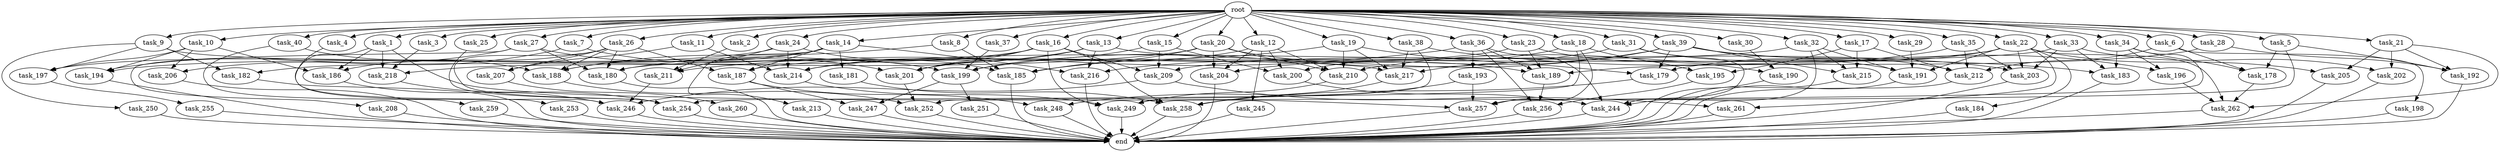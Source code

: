 digraph G {
  task_189 [size="15461882265.600000"];
  task_15 [size="10.240000"];
  task_7 [size="10.240000"];
  task_9 [size="10.240000"];
  task_40 [size="10.240000"];
  task_183 [size="1889785610.240000"];
  task_4 [size="10.240000"];
  task_179 [size="17695265259.520000"];
  task_245 [size="1374389534.720000"];
  task_13 [size="10.240000"];
  task_16 [size="10.240000"];
  task_14 [size="10.240000"];
  task_253 [size="1374389534.720000"];
  task_3 [size="10.240000"];
  task_204 [size="15461882265.600000"];
  task_192 [size="13829794693.120001"];
  task_5 [size="10.240000"];
  task_199 [size="12541304504.320000"];
  task_20 [size="10.240000"];
  task_213 [size="1374389534.720000"];
  task_26 [size="10.240000"];
  task_28 [size="10.240000"];
  task_19 [size="10.240000"];
  task_203 [size="12197707120.639999"];
  task_208 [size="4209067950.080000"];
  task_2 [size="10.240000"];
  task_186 [size="15461882265.600000"];
  task_251 [size="4209067950.080000"];
  task_185 [size="13572096655.360001"];
  task_1 [size="10.240000"];
  task_25 [size="10.240000"];
  task_190 [size="2748779069.440000"];
  task_201 [size="14173392076.800001"];
  task_36 [size="10.240000"];
  task_31 [size="10.240000"];
  task_188 [size="16234976378.880001"];
  task_191 [size="19842748907.520000"];
  task_23 [size="10.240000"];
  task_261 [size="2491081031.680000"];
  task_194 [size="18296560680.959999"];
  task_193 [size="5497558138.880000"];
  task_215 [size="17952963297.279999"];
  task_29 [size="10.240000"];
  task_257 [size="9019431321.600000"];
  task_30 [size="10.240000"];
  task_205 [size="10737418240.000000"];
  task_197 [size="13142599925.760000"];
  task_195 [size="2147483648.000000"];
  task_39 [size="10.240000"];
  task_180 [size="15547781611.520000"];
  task_209 [size="9448928051.200001"];
  task_217 [size="20529943674.880001"];
  task_210 [size="18038862643.200001"];
  task_184 [size="2147483648.000000"];
  task_244 [size="23192823398.400002"];
  task_24 [size="10.240000"];
  task_18 [size="10.240000"];
  task_218 [size="4810363371.520000"];
  task_255 [size="3092376453.120000"];
  task_249 [size="10479720202.240000"];
  task_254 [size="13142599925.760000"];
  task_260 [size="5497558138.880000"];
  task_32 [size="10.240000"];
  task_12 [size="10.240000"];
  task_22 [size="10.240000"];
  task_248 [size="8589934592.000000"];
  task_21 [size="10.240000"];
  task_262 [size="18038862643.200001"];
  task_256 [size="7043746365.440001"];
  task_200 [size="6957847019.520000"];
  task_212 [size="19069654794.240002"];
  task_259 [size="8589934592.000000"];
  task_246 [size="18038862643.200001"];
  task_216 [size="15461882265.600000"];
  task_8 [size="10.240000"];
  task_34 [size="10.240000"];
  root [size="0.000000"];
  task_17 [size="10.240000"];
  task_214 [size="14173392076.800001"];
  end [size="0.000000"];
  task_202 [size="8933531975.680000"];
  task_10 [size="10.240000"];
  task_207 [size="7645041786.880000"];
  task_27 [size="10.240000"];
  task_182 [size="5583457484.800000"];
  task_6 [size="10.240000"];
  task_37 [size="10.240000"];
  task_35 [size="10.240000"];
  task_33 [size="10.240000"];
  task_178 [size="8418135900.160000"];
  task_38 [size="10.240000"];
  task_181 [size="1374389534.720000"];
  task_196 [size="9363028705.280001"];
  task_198 [size="5497558138.880000"];
  task_247 [size="7301444403.200000"];
  task_206 [size="11682311045.120001"];
  task_187 [size="8246337208.320000"];
  task_211 [size="6184752906.240000"];
  task_11 [size="10.240000"];
  task_258 [size="16406775070.720001"];
  task_250 [size="4209067950.080000"];
  task_252 [size="7043746365.440001"];

  task_189 -> task_256 [size="75497472.000000"];
  task_15 -> task_209 [size="411041792.000000"];
  task_15 -> task_199 [size="411041792.000000"];
  task_15 -> task_200 [size="411041792.000000"];
  task_7 -> task_199 [size="301989888.000000"];
  task_7 -> task_206 [size="301989888.000000"];
  task_9 -> task_197 [size="411041792.000000"];
  task_9 -> task_250 [size="411041792.000000"];
  task_9 -> task_217 [size="411041792.000000"];
  task_9 -> task_182 [size="411041792.000000"];
  task_40 -> task_188 [size="838860800.000000"];
  task_40 -> task_259 [size="838860800.000000"];
  task_183 -> end [size="1.000000"];
  task_4 -> task_246 [size="209715200.000000"];
  task_179 -> task_258 [size="411041792.000000"];
  task_245 -> end [size="1.000000"];
  task_13 -> task_203 [size="536870912.000000"];
  task_13 -> task_180 [size="536870912.000000"];
  task_13 -> task_216 [size="536870912.000000"];
  task_13 -> task_201 [size="536870912.000000"];
  task_16 -> task_209 [size="301989888.000000"];
  task_16 -> task_249 [size="301989888.000000"];
  task_16 -> task_258 [size="301989888.000000"];
  task_16 -> task_201 [size="301989888.000000"];
  task_16 -> task_214 [size="301989888.000000"];
  task_16 -> task_218 [size="301989888.000000"];
  task_14 -> task_181 [size="134217728.000000"];
  task_14 -> task_182 [size="134217728.000000"];
  task_14 -> task_188 [size="134217728.000000"];
  task_14 -> task_216 [size="134217728.000000"];
  task_14 -> task_213 [size="134217728.000000"];
  task_14 -> task_187 [size="134217728.000000"];
  task_253 -> end [size="1.000000"];
  task_3 -> task_218 [size="33554432.000000"];
  task_204 -> end [size="1.000000"];
  task_192 -> end [size="1.000000"];
  task_5 -> task_178 [size="209715200.000000"];
  task_5 -> task_192 [size="209715200.000000"];
  task_5 -> task_249 [size="209715200.000000"];
  task_199 -> task_247 [size="411041792.000000"];
  task_199 -> task_251 [size="411041792.000000"];
  task_20 -> task_189 [size="536870912.000000"];
  task_20 -> task_204 [size="536870912.000000"];
  task_20 -> task_194 [size="536870912.000000"];
  task_20 -> task_210 [size="536870912.000000"];
  task_20 -> task_185 [size="536870912.000000"];
  task_213 -> end [size="1.000000"];
  task_26 -> task_188 [size="536870912.000000"];
  task_26 -> task_207 [size="536870912.000000"];
  task_26 -> task_254 [size="536870912.000000"];
  task_26 -> task_186 [size="536870912.000000"];
  task_26 -> task_180 [size="536870912.000000"];
  task_26 -> task_187 [size="536870912.000000"];
  task_28 -> task_189 [size="301989888.000000"];
  task_28 -> task_192 [size="301989888.000000"];
  task_19 -> task_179 [size="679477248.000000"];
  task_19 -> task_217 [size="679477248.000000"];
  task_19 -> task_210 [size="679477248.000000"];
  task_19 -> task_185 [size="679477248.000000"];
  task_203 -> end [size="1.000000"];
  task_208 -> end [size="1.000000"];
  task_2 -> task_211 [size="33554432.000000"];
  task_186 -> task_246 [size="838860800.000000"];
  task_251 -> end [size="1.000000"];
  task_185 -> end [size="1.000000"];
  task_1 -> task_186 [size="134217728.000000"];
  task_1 -> task_257 [size="134217728.000000"];
  task_1 -> task_218 [size="134217728.000000"];
  task_1 -> task_253 [size="134217728.000000"];
  task_25 -> task_254 [size="536870912.000000"];
  task_190 -> end [size="1.000000"];
  task_201 -> task_252 [size="75497472.000000"];
  task_36 -> task_211 [size="536870912.000000"];
  task_36 -> task_189 [size="536870912.000000"];
  task_36 -> task_244 [size="536870912.000000"];
  task_36 -> task_256 [size="536870912.000000"];
  task_36 -> task_193 [size="536870912.000000"];
  task_31 -> task_244 [size="209715200.000000"];
  task_31 -> task_199 [size="209715200.000000"];
  task_31 -> task_191 [size="209715200.000000"];
  task_188 -> task_252 [size="536870912.000000"];
  task_191 -> end [size="1.000000"];
  task_23 -> task_189 [size="134217728.000000"];
  task_23 -> task_190 [size="134217728.000000"];
  task_23 -> task_187 [size="134217728.000000"];
  task_261 -> end [size="1.000000"];
  task_194 -> end [size="1.000000"];
  task_193 -> task_257 [size="536870912.000000"];
  task_193 -> task_248 [size="536870912.000000"];
  task_215 -> end [size="1.000000"];
  task_29 -> task_191 [size="679477248.000000"];
  task_257 -> end [size="1.000000"];
  task_30 -> task_190 [size="134217728.000000"];
  task_205 -> end [size="1.000000"];
  task_197 -> task_255 [size="301989888.000000"];
  task_195 -> task_256 [size="75497472.000000"];
  task_39 -> task_196 [size="838860800.000000"];
  task_39 -> task_217 [size="838860800.000000"];
  task_39 -> task_215 [size="838860800.000000"];
  task_39 -> task_212 [size="838860800.000000"];
  task_39 -> task_179 [size="838860800.000000"];
  task_39 -> task_204 [size="838860800.000000"];
  task_39 -> task_216 [size="838860800.000000"];
  task_180 -> end [size="1.000000"];
  task_209 -> task_246 [size="33554432.000000"];
  task_209 -> task_261 [size="33554432.000000"];
  task_217 -> task_258 [size="679477248.000000"];
  task_210 -> task_249 [size="301989888.000000"];
  task_184 -> end [size="1.000000"];
  task_244 -> end [size="1.000000"];
  task_24 -> task_197 [size="33554432.000000"];
  task_24 -> task_211 [size="33554432.000000"];
  task_24 -> task_214 [size="33554432.000000"];
  task_24 -> task_185 [size="33554432.000000"];
  task_18 -> task_195 [size="134217728.000000"];
  task_18 -> task_200 [size="134217728.000000"];
  task_18 -> task_254 [size="134217728.000000"];
  task_18 -> task_257 [size="134217728.000000"];
  task_218 -> task_254 [size="75497472.000000"];
  task_255 -> end [size="1.000000"];
  task_249 -> end [size="1.000000"];
  task_254 -> end [size="1.000000"];
  task_260 -> end [size="1.000000"];
  task_32 -> task_244 [size="838860800.000000"];
  task_32 -> task_191 [size="838860800.000000"];
  task_32 -> task_215 [size="838860800.000000"];
  task_32 -> task_214 [size="838860800.000000"];
  task_12 -> task_201 [size="134217728.000000"];
  task_12 -> task_204 [size="134217728.000000"];
  task_12 -> task_200 [size="134217728.000000"];
  task_12 -> task_210 [size="134217728.000000"];
  task_12 -> task_245 [size="134217728.000000"];
  task_22 -> task_209 [size="209715200.000000"];
  task_22 -> task_261 [size="209715200.000000"];
  task_22 -> task_191 [size="209715200.000000"];
  task_22 -> task_184 [size="209715200.000000"];
  task_22 -> task_203 [size="209715200.000000"];
  task_22 -> task_179 [size="209715200.000000"];
  task_22 -> task_262 [size="209715200.000000"];
  task_22 -> task_205 [size="209715200.000000"];
  task_248 -> end [size="1.000000"];
  task_21 -> task_202 [size="838860800.000000"];
  task_21 -> task_192 [size="838860800.000000"];
  task_21 -> task_262 [size="838860800.000000"];
  task_21 -> task_205 [size="838860800.000000"];
  task_262 -> end [size="1.000000"];
  task_256 -> end [size="1.000000"];
  task_200 -> task_244 [size="679477248.000000"];
  task_212 -> end [size="1.000000"];
  task_259 -> end [size="1.000000"];
  task_246 -> end [size="1.000000"];
  task_216 -> end [size="1.000000"];
  task_8 -> task_188 [size="75497472.000000"];
  task_8 -> task_185 [size="75497472.000000"];
  task_34 -> task_178 [size="75497472.000000"];
  task_34 -> task_196 [size="75497472.000000"];
  task_34 -> task_183 [size="75497472.000000"];
  task_34 -> task_257 [size="75497472.000000"];
  root -> task_39 [size="1.000000"];
  root -> task_26 [size="1.000000"];
  root -> task_8 [size="1.000000"];
  root -> task_34 [size="1.000000"];
  root -> task_28 [size="1.000000"];
  root -> task_15 [size="1.000000"];
  root -> task_2 [size="1.000000"];
  root -> task_17 [size="1.000000"];
  root -> task_9 [size="1.000000"];
  root -> task_6 [size="1.000000"];
  root -> task_40 [size="1.000000"];
  root -> task_10 [size="1.000000"];
  root -> task_27 [size="1.000000"];
  root -> task_7 [size="1.000000"];
  root -> task_4 [size="1.000000"];
  root -> task_24 [size="1.000000"];
  root -> task_25 [size="1.000000"];
  root -> task_18 [size="1.000000"];
  root -> task_20 [size="1.000000"];
  root -> task_35 [size="1.000000"];
  root -> task_13 [size="1.000000"];
  root -> task_31 [size="1.000000"];
  root -> task_14 [size="1.000000"];
  root -> task_1 [size="1.000000"];
  root -> task_23 [size="1.000000"];
  root -> task_11 [size="1.000000"];
  root -> task_3 [size="1.000000"];
  root -> task_37 [size="1.000000"];
  root -> task_29 [size="1.000000"];
  root -> task_32 [size="1.000000"];
  root -> task_5 [size="1.000000"];
  root -> task_12 [size="1.000000"];
  root -> task_38 [size="1.000000"];
  root -> task_22 [size="1.000000"];
  root -> task_19 [size="1.000000"];
  root -> task_33 [size="1.000000"];
  root -> task_36 [size="1.000000"];
  root -> task_21 [size="1.000000"];
  root -> task_16 [size="1.000000"];
  root -> task_30 [size="1.000000"];
  task_17 -> task_215 [size="75497472.000000"];
  task_17 -> task_195 [size="75497472.000000"];
  task_17 -> task_212 [size="75497472.000000"];
  task_214 -> task_249 [size="209715200.000000"];
  task_202 -> end [size="1.000000"];
  task_10 -> task_197 [size="838860800.000000"];
  task_10 -> task_186 [size="838860800.000000"];
  task_10 -> task_194 [size="838860800.000000"];
  task_10 -> task_206 [size="838860800.000000"];
  task_207 -> task_260 [size="536870912.000000"];
  task_27 -> task_180 [size="411041792.000000"];
  task_27 -> task_208 [size="411041792.000000"];
  task_27 -> task_194 [size="411041792.000000"];
  task_27 -> task_201 [size="411041792.000000"];
  task_182 -> end [size="1.000000"];
  task_6 -> task_178 [size="536870912.000000"];
  task_6 -> task_198 [size="536870912.000000"];
  task_6 -> task_212 [size="536870912.000000"];
  task_37 -> task_199 [size="301989888.000000"];
  task_35 -> task_203 [size="411041792.000000"];
  task_35 -> task_210 [size="411041792.000000"];
  task_35 -> task_212 [size="411041792.000000"];
  task_33 -> task_202 [size="33554432.000000"];
  task_33 -> task_180 [size="33554432.000000"];
  task_33 -> task_183 [size="33554432.000000"];
  task_33 -> task_203 [size="33554432.000000"];
  task_178 -> task_262 [size="301989888.000000"];
  task_38 -> task_252 [size="75497472.000000"];
  task_38 -> task_217 [size="75497472.000000"];
  task_38 -> task_183 [size="75497472.000000"];
  task_181 -> task_258 [size="209715200.000000"];
  task_196 -> task_262 [size="411041792.000000"];
  task_198 -> end [size="1.000000"];
  task_247 -> end [size="1.000000"];
  task_206 -> end [size="1.000000"];
  task_187 -> task_247 [size="301989888.000000"];
  task_187 -> task_248 [size="301989888.000000"];
  task_211 -> task_246 [size="679477248.000000"];
  task_11 -> task_207 [size="209715200.000000"];
  task_11 -> task_214 [size="209715200.000000"];
  task_258 -> end [size="1.000000"];
  task_250 -> end [size="1.000000"];
  task_252 -> end [size="1.000000"];
}
